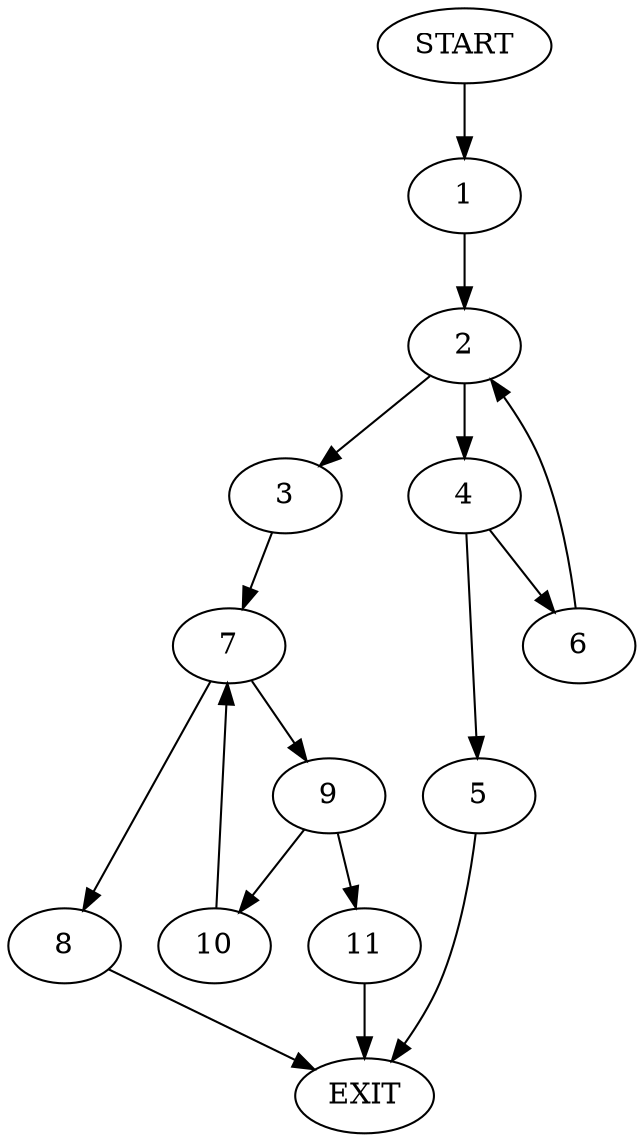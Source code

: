 digraph {
0 [label="START"]
12 [label="EXIT"]
0 -> 1
1 -> 2
2 -> 3
2 -> 4
4 -> 5
4 -> 6
3 -> 7
6 -> 2
5 -> 12
7 -> 8
7 -> 9
9 -> 10
9 -> 11
8 -> 12
10 -> 7
11 -> 12
}
